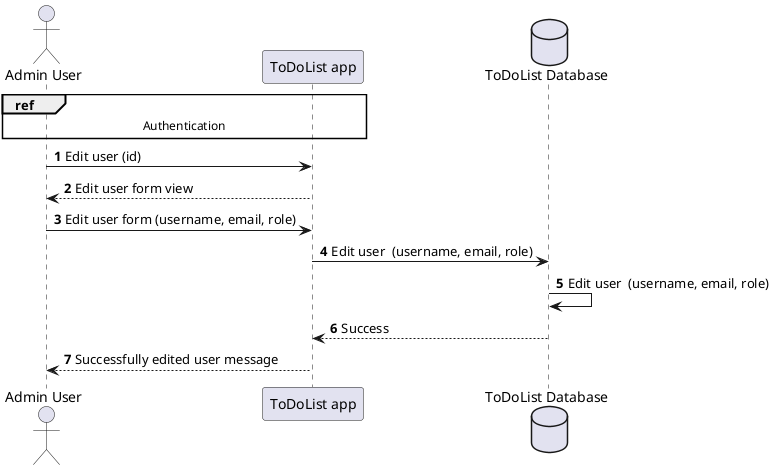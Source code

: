 @startuml
'https://plantuml.com/sequence-diagram

autonumber

actor "Admin User" as Admin
participant ToDoList as "ToDoList app"
database Database as "ToDoList Database"

ref over ToDoList, Admin
  Authentication
end ref

Admin -> ToDoList: Edit user (id)
ToDoList --> Admin: Edit user form view
Admin -> ToDoList: Edit user form (username, email, role)
ToDoList -> Database: Edit user  (username, email, role)
Database -> Database: Edit user  (username, email, role)
Database --> ToDoList: Success
ToDoList --> Admin: Successfully edited user message

@enduml